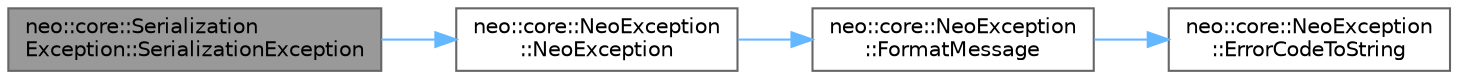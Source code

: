 digraph "neo::core::SerializationException::SerializationException"
{
 // LATEX_PDF_SIZE
  bgcolor="transparent";
  edge [fontname=Helvetica,fontsize=10,labelfontname=Helvetica,labelfontsize=10];
  node [fontname=Helvetica,fontsize=10,shape=box,height=0.2,width=0.4];
  rankdir="LR";
  Node1 [id="Node000001",label="neo::core::Serialization\lException::SerializationException",height=0.2,width=0.4,color="gray40", fillcolor="grey60", style="filled", fontcolor="black",tooltip=" "];
  Node1 -> Node2 [id="edge1_Node000001_Node000002",color="steelblue1",style="solid",tooltip=" "];
  Node2 [id="Node000002",label="neo::core::NeoException\l::NeoException",height=0.2,width=0.4,color="grey40", fillcolor="white", style="filled",URL="$classneo_1_1core_1_1_neo_exception.html#a731f6ff1cd20ef90de66c9e786d79562",tooltip="Construct a new Neo Exception."];
  Node2 -> Node3 [id="edge2_Node000002_Node000003",color="steelblue1",style="solid",tooltip=" "];
  Node3 [id="Node000003",label="neo::core::NeoException\l::FormatMessage",height=0.2,width=0.4,color="grey40", fillcolor="white", style="filled",URL="$classneo_1_1core_1_1_neo_exception.html#aefbf7a0000f4d6e61b05bc27ec3c961f",tooltip=" "];
  Node3 -> Node4 [id="edge3_Node000003_Node000004",color="steelblue1",style="solid",tooltip=" "];
  Node4 [id="Node000004",label="neo::core::NeoException\l::ErrorCodeToString",height=0.2,width=0.4,color="grey40", fillcolor="white", style="filled",URL="$classneo_1_1core_1_1_neo_exception.html#ad58f1d173cfb1122460d3f92486f0ed9",tooltip="Convert error code to string."];
}
